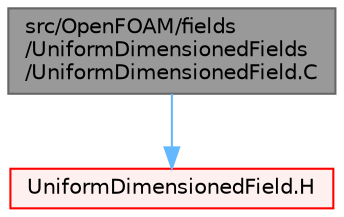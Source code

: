 digraph "src/OpenFOAM/fields/UniformDimensionedFields/UniformDimensionedField.C"
{
 // LATEX_PDF_SIZE
  bgcolor="transparent";
  edge [fontname=Helvetica,fontsize=10,labelfontname=Helvetica,labelfontsize=10];
  node [fontname=Helvetica,fontsize=10,shape=box,height=0.2,width=0.4];
  Node1 [id="Node000001",label="src/OpenFOAM/fields\l/UniformDimensionedFields\l/UniformDimensionedField.C",height=0.2,width=0.4,color="gray40", fillcolor="grey60", style="filled", fontcolor="black",tooltip=" "];
  Node1 -> Node2 [id="edge1_Node000001_Node000002",color="steelblue1",style="solid",tooltip=" "];
  Node2 [id="Node000002",label="UniformDimensionedField.H",height=0.2,width=0.4,color="red", fillcolor="#FFF0F0", style="filled",URL="$UniformDimensionedField_8H.html",tooltip=" "];
}
